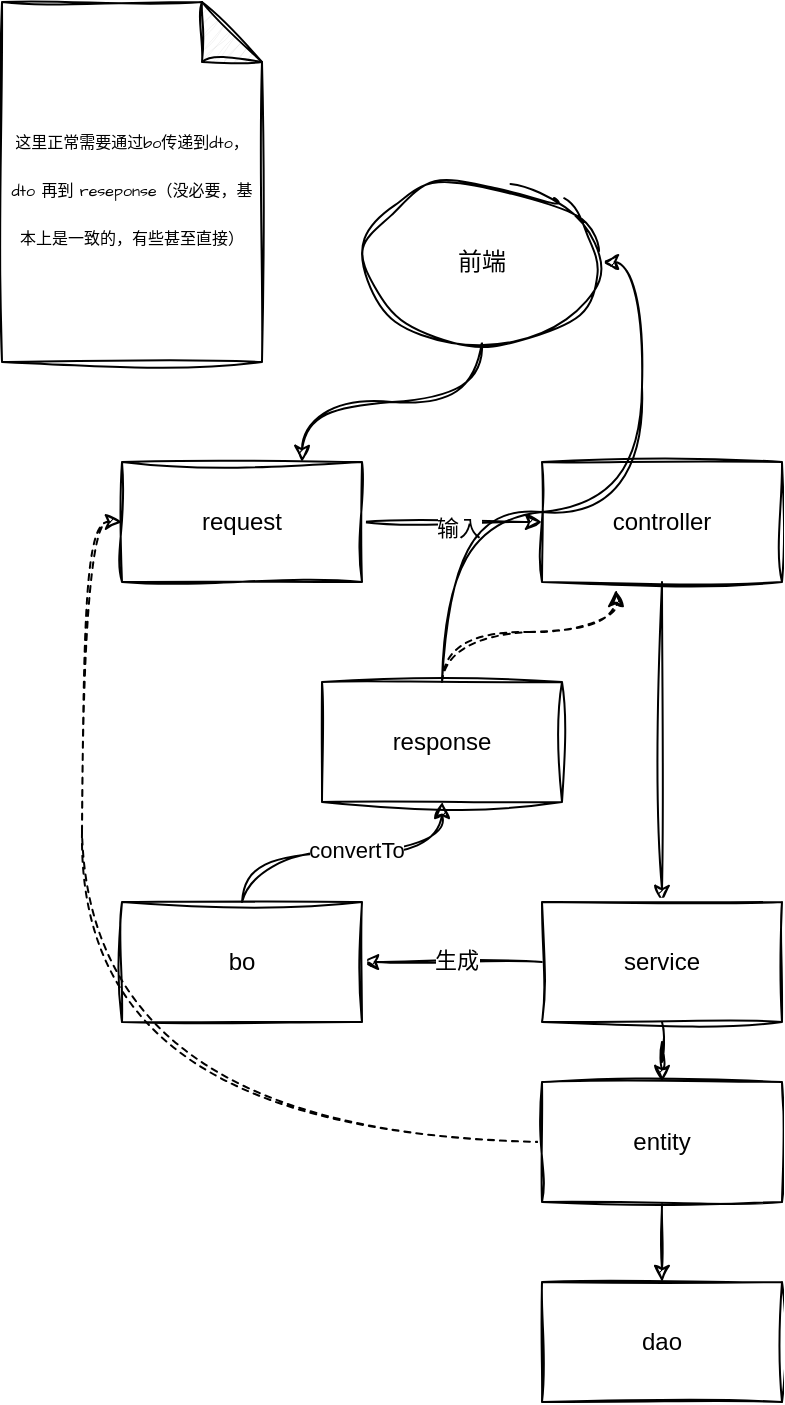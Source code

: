 <mxfile version="22.1.16" type="github">
  <diagram name="第 1 页" id="s1BtpjJJAsWHGsUk4jsW">
    <mxGraphModel dx="954" dy="1706" grid="1" gridSize="10" guides="1" tooltips="1" connect="1" arrows="1" fold="1" page="1" pageScale="1" pageWidth="827" pageHeight="1169" math="0" shadow="0">
      <root>
        <mxCell id="0" />
        <mxCell id="1" parent="0" />
        <mxCell id="ETirsKgVW2ERtJnlYl56-3" value="" style="edgeStyle=orthogonalEdgeStyle;rounded=0;orthogonalLoop=1;jettySize=auto;html=1;sketch=1;curveFitting=1;jiggle=2;" edge="1" parent="1" source="ETirsKgVW2ERtJnlYl56-1" target="ETirsKgVW2ERtJnlYl56-2">
          <mxGeometry relative="1" as="geometry" />
        </mxCell>
        <mxCell id="ETirsKgVW2ERtJnlYl56-1" value="controller" style="rounded=0;whiteSpace=wrap;html=1;sketch=1;curveFitting=1;jiggle=2;" vertex="1" parent="1">
          <mxGeometry x="360" y="140" width="120" height="60" as="geometry" />
        </mxCell>
        <mxCell id="ETirsKgVW2ERtJnlYl56-16" value="" style="edgeStyle=orthogonalEdgeStyle;rounded=0;orthogonalLoop=1;jettySize=auto;html=1;sketch=1;curveFitting=1;jiggle=2;" edge="1" parent="1" source="ETirsKgVW2ERtJnlYl56-2" target="ETirsKgVW2ERtJnlYl56-10">
          <mxGeometry relative="1" as="geometry" />
        </mxCell>
        <mxCell id="ETirsKgVW2ERtJnlYl56-19" value="生成" style="edgeLabel;html=1;align=center;verticalAlign=middle;resizable=0;points=[];sketch=1;curveFitting=1;jiggle=2;" vertex="1" connectable="0" parent="ETirsKgVW2ERtJnlYl56-16">
          <mxGeometry x="-0.044" y="-1" relative="1" as="geometry">
            <mxPoint as="offset" />
          </mxGeometry>
        </mxCell>
        <mxCell id="ETirsKgVW2ERtJnlYl56-23" value="" style="edgeStyle=orthogonalEdgeStyle;rounded=0;orthogonalLoop=1;jettySize=auto;html=1;sketch=1;curveFitting=1;jiggle=2;" edge="1" parent="1" source="ETirsKgVW2ERtJnlYl56-2" target="ETirsKgVW2ERtJnlYl56-11">
          <mxGeometry relative="1" as="geometry" />
        </mxCell>
        <mxCell id="ETirsKgVW2ERtJnlYl56-2" value="service" style="rounded=0;whiteSpace=wrap;html=1;sketch=1;curveFitting=1;jiggle=2;" vertex="1" parent="1">
          <mxGeometry x="360" y="360" width="120" height="60" as="geometry" />
        </mxCell>
        <mxCell id="ETirsKgVW2ERtJnlYl56-7" value="dao" style="rounded=0;whiteSpace=wrap;html=1;sketch=1;curveFitting=1;jiggle=2;" vertex="1" parent="1">
          <mxGeometry x="360" y="550" width="120" height="60" as="geometry" />
        </mxCell>
        <mxCell id="ETirsKgVW2ERtJnlYl56-17" value="" style="edgeStyle=orthogonalEdgeStyle;rounded=0;orthogonalLoop=1;jettySize=auto;html=1;sketch=1;curveFitting=1;jiggle=2;" edge="1" parent="1" source="ETirsKgVW2ERtJnlYl56-9" target="ETirsKgVW2ERtJnlYl56-1">
          <mxGeometry relative="1" as="geometry" />
        </mxCell>
        <mxCell id="ETirsKgVW2ERtJnlYl56-18" value="输入" style="edgeLabel;html=1;align=center;verticalAlign=middle;resizable=0;points=[];sketch=1;curveFitting=1;jiggle=2;" vertex="1" connectable="0" parent="ETirsKgVW2ERtJnlYl56-17">
          <mxGeometry x="0.067" y="-3" relative="1" as="geometry">
            <mxPoint as="offset" />
          </mxGeometry>
        </mxCell>
        <mxCell id="ETirsKgVW2ERtJnlYl56-9" value="request" style="rounded=0;whiteSpace=wrap;html=1;sketch=1;curveFitting=1;jiggle=2;" vertex="1" parent="1">
          <mxGeometry x="150" y="140" width="120" height="60" as="geometry" />
        </mxCell>
        <mxCell id="ETirsKgVW2ERtJnlYl56-27" style="edgeStyle=orthogonalEdgeStyle;rounded=0;orthogonalLoop=1;jettySize=auto;html=1;entryX=0.5;entryY=1;entryDx=0;entryDy=0;curved=1;sketch=1;curveFitting=1;jiggle=2;" edge="1" parent="1" source="ETirsKgVW2ERtJnlYl56-10" target="ETirsKgVW2ERtJnlYl56-26">
          <mxGeometry relative="1" as="geometry" />
        </mxCell>
        <mxCell id="ETirsKgVW2ERtJnlYl56-29" value="convertTo" style="edgeLabel;html=1;align=center;verticalAlign=middle;resizable=0;points=[];sketch=1;curveFitting=1;jiggle=2;" vertex="1" connectable="0" parent="ETirsKgVW2ERtJnlYl56-27">
          <mxGeometry x="0.093" y="1" relative="1" as="geometry">
            <mxPoint as="offset" />
          </mxGeometry>
        </mxCell>
        <mxCell id="ETirsKgVW2ERtJnlYl56-10" value="bo" style="rounded=0;whiteSpace=wrap;html=1;sketch=1;curveFitting=1;jiggle=2;" vertex="1" parent="1">
          <mxGeometry x="150" y="360" width="120" height="60" as="geometry" />
        </mxCell>
        <mxCell id="ETirsKgVW2ERtJnlYl56-24" value="" style="edgeStyle=orthogonalEdgeStyle;rounded=0;orthogonalLoop=1;jettySize=auto;html=1;sketch=1;curveFitting=1;jiggle=2;" edge="1" parent="1" source="ETirsKgVW2ERtJnlYl56-11" target="ETirsKgVW2ERtJnlYl56-7">
          <mxGeometry relative="1" as="geometry" />
        </mxCell>
        <mxCell id="ETirsKgVW2ERtJnlYl56-25" style="edgeStyle=orthogonalEdgeStyle;rounded=0;orthogonalLoop=1;jettySize=auto;html=1;entryX=0;entryY=0.5;entryDx=0;entryDy=0;curved=1;dashed=1;endArrow=classic;endFill=1;sketch=1;curveFitting=1;jiggle=2;" edge="1" parent="1" source="ETirsKgVW2ERtJnlYl56-11" target="ETirsKgVW2ERtJnlYl56-9">
          <mxGeometry relative="1" as="geometry" />
        </mxCell>
        <mxCell id="ETirsKgVW2ERtJnlYl56-11" value="entity" style="rounded=0;whiteSpace=wrap;html=1;sketch=1;curveFitting=1;jiggle=2;" vertex="1" parent="1">
          <mxGeometry x="360" y="450" width="120" height="60" as="geometry" />
        </mxCell>
        <mxCell id="ETirsKgVW2ERtJnlYl56-33" style="edgeStyle=orthogonalEdgeStyle;rounded=0;orthogonalLoop=1;jettySize=auto;html=1;entryX=1;entryY=0.5;entryDx=0;entryDy=0;curved=1;sketch=1;curveFitting=1;jiggle=2;" edge="1" parent="1" source="ETirsKgVW2ERtJnlYl56-26" target="ETirsKgVW2ERtJnlYl56-30">
          <mxGeometry relative="1" as="geometry" />
        </mxCell>
        <mxCell id="ETirsKgVW2ERtJnlYl56-26" value="response" style="rounded=0;whiteSpace=wrap;html=1;sketch=1;curveFitting=1;jiggle=2;" vertex="1" parent="1">
          <mxGeometry x="250" y="250" width="120" height="60" as="geometry" />
        </mxCell>
        <mxCell id="ETirsKgVW2ERtJnlYl56-32" style="edgeStyle=orthogonalEdgeStyle;rounded=0;orthogonalLoop=1;jettySize=auto;html=1;entryX=0.75;entryY=0;entryDx=0;entryDy=0;curved=1;sketch=1;curveFitting=1;jiggle=2;" edge="1" parent="1" source="ETirsKgVW2ERtJnlYl56-30" target="ETirsKgVW2ERtJnlYl56-9">
          <mxGeometry relative="1" as="geometry" />
        </mxCell>
        <mxCell id="ETirsKgVW2ERtJnlYl56-30" value="前端" style="ellipse;whiteSpace=wrap;html=1;sketch=1;curveFitting=1;jiggle=2;" vertex="1" parent="1">
          <mxGeometry x="270" width="120" height="80" as="geometry" />
        </mxCell>
        <mxCell id="ETirsKgVW2ERtJnlYl56-34" style="edgeStyle=orthogonalEdgeStyle;rounded=0;orthogonalLoop=1;jettySize=auto;html=1;entryX=0.308;entryY=1.067;entryDx=0;entryDy=0;entryPerimeter=0;curved=1;dashed=1;sketch=1;curveFitting=1;jiggle=2;" edge="1" parent="1" source="ETirsKgVW2ERtJnlYl56-26" target="ETirsKgVW2ERtJnlYl56-1">
          <mxGeometry relative="1" as="geometry" />
        </mxCell>
        <mxCell id="ETirsKgVW2ERtJnlYl56-36" value="&lt;font style=&quot;font-size: 8px;&quot;&gt;这里正常需要通过bo传递到dto，dto 再到 reseponse（没必要，基本上是一致的，有些甚至直接）&lt;/font&gt;" style="shape=note;whiteSpace=wrap;html=1;backgroundOutline=1;darkOpacity=0.05;sketch=1;hachureGap=4;jiggle=2;curveFitting=1;fontFamily=Architects Daughter;fontSource=https%3A%2F%2Ffonts.googleapis.com%2Fcss%3Ffamily%3DArchitects%2BDaughter;fontSize=20;" vertex="1" parent="1">
          <mxGeometry x="90" y="-90" width="130" height="180" as="geometry" />
        </mxCell>
      </root>
    </mxGraphModel>
  </diagram>
</mxfile>
